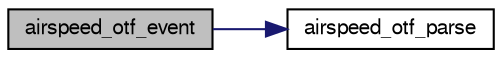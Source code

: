 digraph "airspeed_otf_event"
{
  edge [fontname="FreeSans",fontsize="10",labelfontname="FreeSans",labelfontsize="10"];
  node [fontname="FreeSans",fontsize="10",shape=record];
  rankdir="LR";
  Node1 [label="airspeed_otf_event",height=0.2,width=0.4,color="black", fillcolor="grey75", style="filled", fontcolor="black"];
  Node1 -> Node2 [color="midnightblue",fontsize="10",style="solid",fontname="FreeSans"];
  Node2 [label="airspeed_otf_parse",height=0.2,width=0.4,color="black", fillcolor="white", style="filled",URL="$airspeed__otf_8c.html#a10616f1c2762b766f82daf5e37c5c10e"];
}
